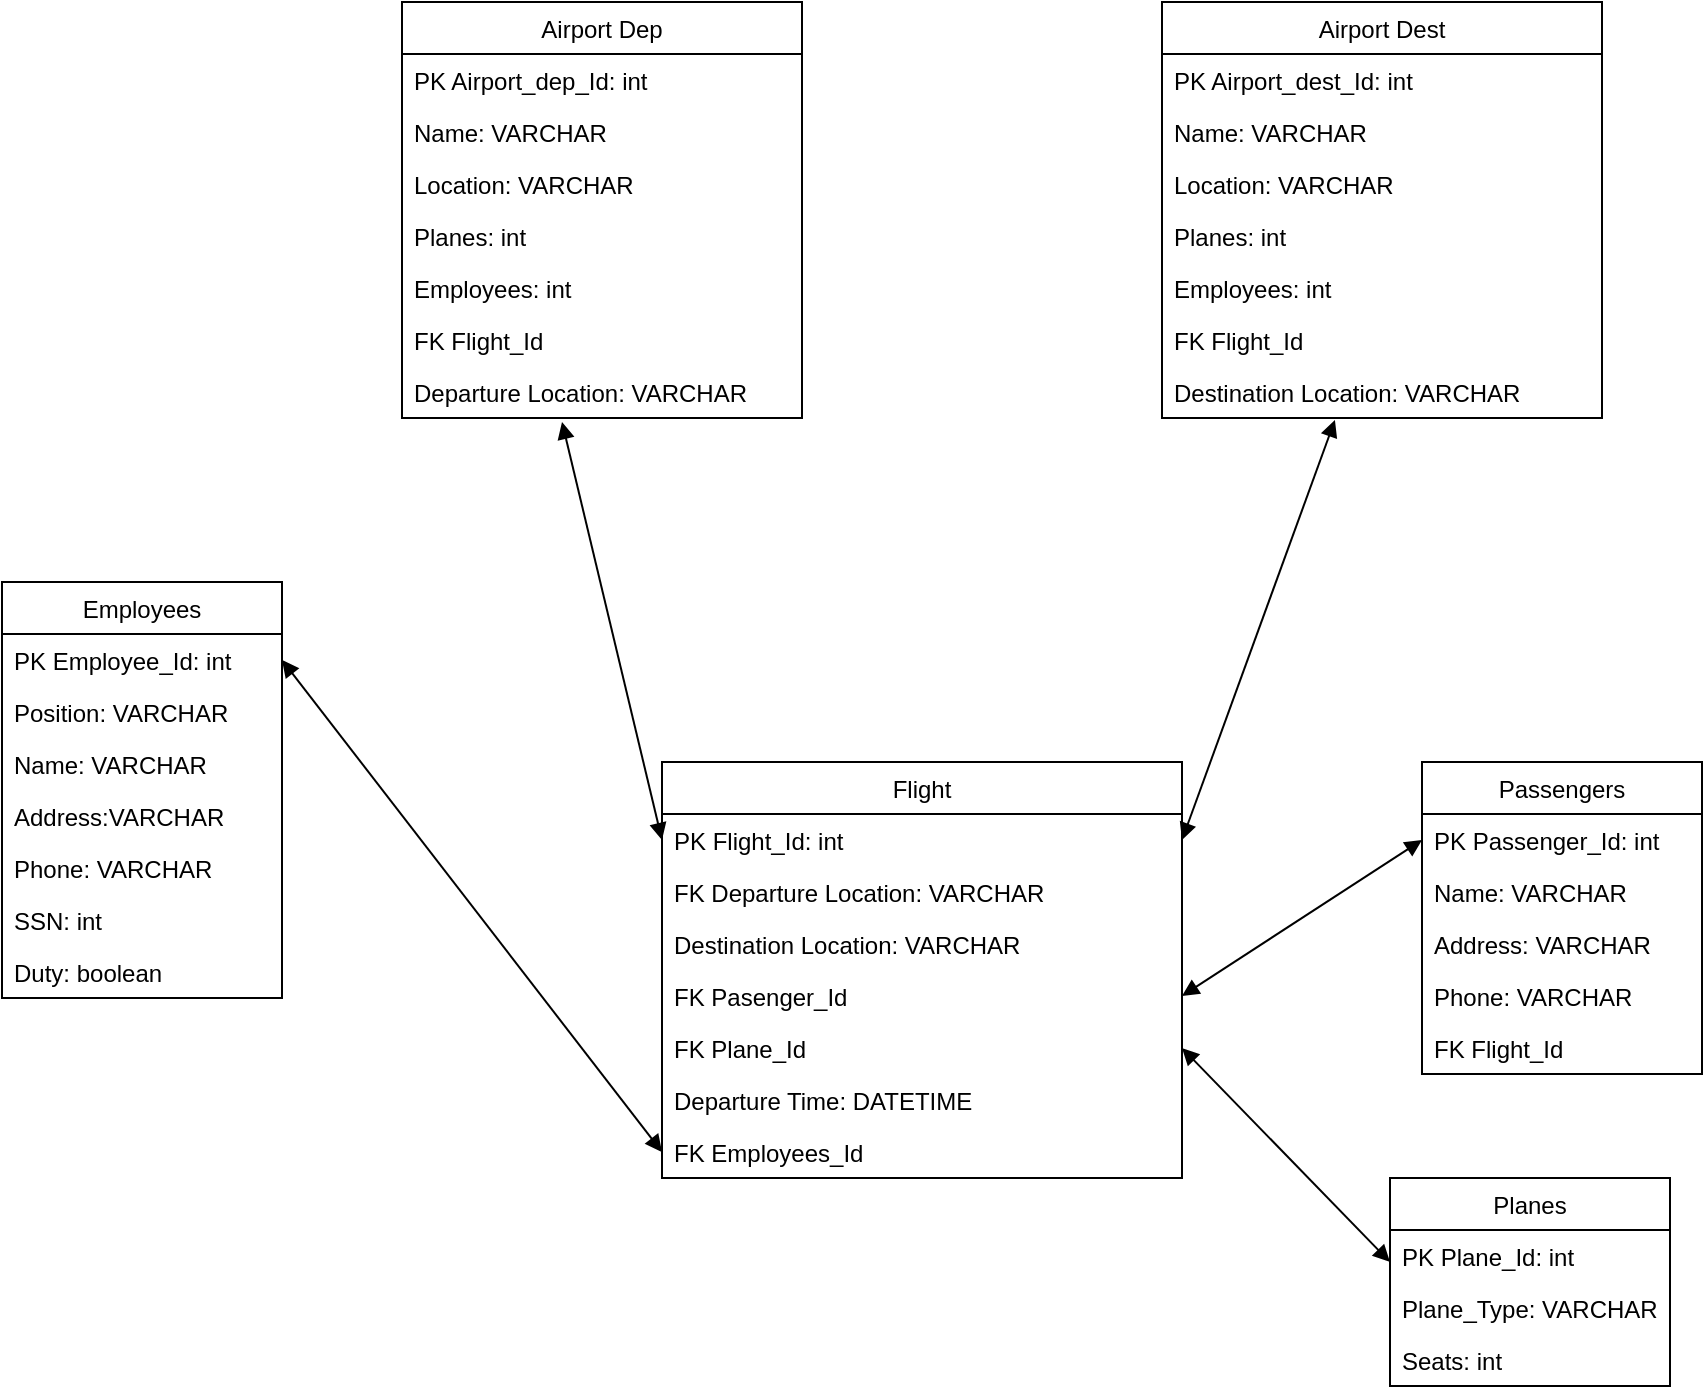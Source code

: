 <mxfile version="14.9.3" type="device"><diagram id="96_3HZsfDjpta7peelG9" name="Page-1"><mxGraphModel dx="2249" dy="794" grid="1" gridSize="10" guides="1" tooltips="1" connect="1" arrows="1" fold="1" page="1" pageScale="1" pageWidth="827" pageHeight="1169" math="0" shadow="0"><root><mxCell id="0"/><mxCell id="1" parent="0"/><mxCell id="2s70IoiNiZcrJ4ARstYt-1" value="Flight" style="swimlane;fontStyle=0;childLayout=stackLayout;horizontal=1;startSize=26;fillColor=none;horizontalStack=0;resizeParent=1;resizeParentMax=0;resizeLast=0;collapsible=1;marginBottom=0;" vertex="1" parent="1"><mxGeometry x="-20" y="420" width="260" height="208" as="geometry"/></mxCell><mxCell id="2s70IoiNiZcrJ4ARstYt-2" value="PK Flight_Id: int" style="text;strokeColor=none;fillColor=none;align=left;verticalAlign=top;spacingLeft=4;spacingRight=4;overflow=hidden;rotatable=0;points=[[0,0.5],[1,0.5]];portConstraint=eastwest;" vertex="1" parent="2s70IoiNiZcrJ4ARstYt-1"><mxGeometry y="26" width="260" height="26" as="geometry"/></mxCell><mxCell id="2s70IoiNiZcrJ4ARstYt-3" value="FK Departure Location: VARCHAR" style="text;strokeColor=none;fillColor=none;align=left;verticalAlign=top;spacingLeft=4;spacingRight=4;overflow=hidden;rotatable=0;points=[[0,0.5],[1,0.5]];portConstraint=eastwest;" vertex="1" parent="2s70IoiNiZcrJ4ARstYt-1"><mxGeometry y="52" width="260" height="26" as="geometry"/></mxCell><mxCell id="2s70IoiNiZcrJ4ARstYt-27" value="Destination Location: VARCHAR" style="text;strokeColor=none;fillColor=none;align=left;verticalAlign=top;spacingLeft=4;spacingRight=4;overflow=hidden;rotatable=0;points=[[0,0.5],[1,0.5]];portConstraint=eastwest;" vertex="1" parent="2s70IoiNiZcrJ4ARstYt-1"><mxGeometry y="78" width="260" height="26" as="geometry"/></mxCell><mxCell id="2s70IoiNiZcrJ4ARstYt-28" value="FK Pasenger_Id" style="text;strokeColor=none;fillColor=none;align=left;verticalAlign=top;spacingLeft=4;spacingRight=4;overflow=hidden;rotatable=0;points=[[0,0.5],[1,0.5]];portConstraint=eastwest;" vertex="1" parent="2s70IoiNiZcrJ4ARstYt-1"><mxGeometry y="104" width="260" height="26" as="geometry"/></mxCell><mxCell id="2s70IoiNiZcrJ4ARstYt-29" value="FK Plane_Id" style="text;strokeColor=none;fillColor=none;align=left;verticalAlign=top;spacingLeft=4;spacingRight=4;overflow=hidden;rotatable=0;points=[[0,0.5],[1,0.5]];portConstraint=eastwest;" vertex="1" parent="2s70IoiNiZcrJ4ARstYt-1"><mxGeometry y="130" width="260" height="26" as="geometry"/></mxCell><mxCell id="2s70IoiNiZcrJ4ARstYt-30" value="Departure Time: DATETIME" style="text;strokeColor=none;fillColor=none;align=left;verticalAlign=top;spacingLeft=4;spacingRight=4;overflow=hidden;rotatable=0;points=[[0,0.5],[1,0.5]];portConstraint=eastwest;" vertex="1" parent="2s70IoiNiZcrJ4ARstYt-1"><mxGeometry y="156" width="260" height="26" as="geometry"/></mxCell><mxCell id="2s70IoiNiZcrJ4ARstYt-4" value="FK Employees_Id" style="text;strokeColor=none;fillColor=none;align=left;verticalAlign=top;spacingLeft=4;spacingRight=4;overflow=hidden;rotatable=0;points=[[0,0.5],[1,0.5]];portConstraint=eastwest;" vertex="1" parent="2s70IoiNiZcrJ4ARstYt-1"><mxGeometry y="182" width="260" height="26" as="geometry"/></mxCell><mxCell id="2s70IoiNiZcrJ4ARstYt-5" value="Airport Dep" style="swimlane;fontStyle=0;childLayout=stackLayout;horizontal=1;startSize=26;fillColor=none;horizontalStack=0;resizeParent=1;resizeParentMax=0;resizeLast=0;collapsible=1;marginBottom=0;" vertex="1" parent="1"><mxGeometry x="-150" y="40" width="200" height="208" as="geometry"/></mxCell><mxCell id="2s70IoiNiZcrJ4ARstYt-6" value="PK Airport_dep_Id: int" style="text;strokeColor=none;fillColor=none;align=left;verticalAlign=top;spacingLeft=4;spacingRight=4;overflow=hidden;rotatable=0;points=[[0,0.5],[1,0.5]];portConstraint=eastwest;" vertex="1" parent="2s70IoiNiZcrJ4ARstYt-5"><mxGeometry y="26" width="200" height="26" as="geometry"/></mxCell><mxCell id="2s70IoiNiZcrJ4ARstYt-7" value="Name: VARCHAR" style="text;strokeColor=none;fillColor=none;align=left;verticalAlign=top;spacingLeft=4;spacingRight=4;overflow=hidden;rotatable=0;points=[[0,0.5],[1,0.5]];portConstraint=eastwest;" vertex="1" parent="2s70IoiNiZcrJ4ARstYt-5"><mxGeometry y="52" width="200" height="26" as="geometry"/></mxCell><mxCell id="2s70IoiNiZcrJ4ARstYt-22" value="Location: VARCHAR" style="text;strokeColor=none;fillColor=none;align=left;verticalAlign=top;spacingLeft=4;spacingRight=4;overflow=hidden;rotatable=0;points=[[0,0.5],[1,0.5]];portConstraint=eastwest;" vertex="1" parent="2s70IoiNiZcrJ4ARstYt-5"><mxGeometry y="78" width="200" height="26" as="geometry"/></mxCell><mxCell id="2s70IoiNiZcrJ4ARstYt-21" value="Planes: int" style="text;strokeColor=none;fillColor=none;align=left;verticalAlign=top;spacingLeft=4;spacingRight=4;overflow=hidden;rotatable=0;points=[[0,0.5],[1,0.5]];portConstraint=eastwest;" vertex="1" parent="2s70IoiNiZcrJ4ARstYt-5"><mxGeometry y="104" width="200" height="26" as="geometry"/></mxCell><mxCell id="2s70IoiNiZcrJ4ARstYt-53" value="Employees: int" style="text;strokeColor=none;fillColor=none;align=left;verticalAlign=top;spacingLeft=4;spacingRight=4;overflow=hidden;rotatable=0;points=[[0,0.5],[1,0.5]];portConstraint=eastwest;" vertex="1" parent="2s70IoiNiZcrJ4ARstYt-5"><mxGeometry y="130" width="200" height="26" as="geometry"/></mxCell><mxCell id="2s70IoiNiZcrJ4ARstYt-64" value="FK Flight_Id" style="text;strokeColor=none;fillColor=none;align=left;verticalAlign=top;spacingLeft=4;spacingRight=4;overflow=hidden;rotatable=0;points=[[0,0.5],[1,0.5]];portConstraint=eastwest;" vertex="1" parent="2s70IoiNiZcrJ4ARstYt-5"><mxGeometry y="156" width="200" height="26" as="geometry"/></mxCell><mxCell id="2s70IoiNiZcrJ4ARstYt-8" value="Departure Location: VARCHAR" style="text;strokeColor=none;fillColor=none;align=left;verticalAlign=top;spacingLeft=4;spacingRight=4;overflow=hidden;rotatable=0;points=[[0,0.5],[1,0.5]];portConstraint=eastwest;" vertex="1" parent="2s70IoiNiZcrJ4ARstYt-5"><mxGeometry y="182" width="200" height="26" as="geometry"/></mxCell><mxCell id="2s70IoiNiZcrJ4ARstYt-9" value="Planes" style="swimlane;fontStyle=0;childLayout=stackLayout;horizontal=1;startSize=26;fillColor=none;horizontalStack=0;resizeParent=1;resizeParentMax=0;resizeLast=0;collapsible=1;marginBottom=0;" vertex="1" parent="1"><mxGeometry x="344" y="628" width="140" height="104" as="geometry"/></mxCell><mxCell id="2s70IoiNiZcrJ4ARstYt-10" value="PK Plane_Id: int" style="text;strokeColor=none;fillColor=none;align=left;verticalAlign=top;spacingLeft=4;spacingRight=4;overflow=hidden;rotatable=0;points=[[0,0.5],[1,0.5]];portConstraint=eastwest;" vertex="1" parent="2s70IoiNiZcrJ4ARstYt-9"><mxGeometry y="26" width="140" height="26" as="geometry"/></mxCell><mxCell id="2s70IoiNiZcrJ4ARstYt-41" value="Plane_Type: VARCHAR" style="text;strokeColor=none;fillColor=none;align=left;verticalAlign=top;spacingLeft=4;spacingRight=4;overflow=hidden;rotatable=0;points=[[0,0.5],[1,0.5]];portConstraint=eastwest;" vertex="1" parent="2s70IoiNiZcrJ4ARstYt-9"><mxGeometry y="52" width="140" height="26" as="geometry"/></mxCell><mxCell id="2s70IoiNiZcrJ4ARstYt-12" value="Seats: int" style="text;strokeColor=none;fillColor=none;align=left;verticalAlign=top;spacingLeft=4;spacingRight=4;overflow=hidden;rotatable=0;points=[[0,0.5],[1,0.5]];portConstraint=eastwest;" vertex="1" parent="2s70IoiNiZcrJ4ARstYt-9"><mxGeometry y="78" width="140" height="26" as="geometry"/></mxCell><mxCell id="2s70IoiNiZcrJ4ARstYt-13" value="Passengers" style="swimlane;fontStyle=0;childLayout=stackLayout;horizontal=1;startSize=26;fillColor=none;horizontalStack=0;resizeParent=1;resizeParentMax=0;resizeLast=0;collapsible=1;marginBottom=0;" vertex="1" parent="1"><mxGeometry x="360" y="420" width="140" height="156" as="geometry"/></mxCell><mxCell id="2s70IoiNiZcrJ4ARstYt-14" value="PK Passenger_Id: int" style="text;strokeColor=none;fillColor=none;align=left;verticalAlign=top;spacingLeft=4;spacingRight=4;overflow=hidden;rotatable=0;points=[[0,0.5],[1,0.5]];portConstraint=eastwest;" vertex="1" parent="2s70IoiNiZcrJ4ARstYt-13"><mxGeometry y="26" width="140" height="26" as="geometry"/></mxCell><mxCell id="2s70IoiNiZcrJ4ARstYt-15" value="Name: VARCHAR" style="text;strokeColor=none;fillColor=none;align=left;verticalAlign=top;spacingLeft=4;spacingRight=4;overflow=hidden;rotatable=0;points=[[0,0.5],[1,0.5]];portConstraint=eastwest;" vertex="1" parent="2s70IoiNiZcrJ4ARstYt-13"><mxGeometry y="52" width="140" height="26" as="geometry"/></mxCell><mxCell id="2s70IoiNiZcrJ4ARstYt-38" value="Address: VARCHAR" style="text;strokeColor=none;fillColor=none;align=left;verticalAlign=top;spacingLeft=4;spacingRight=4;overflow=hidden;rotatable=0;points=[[0,0.5],[1,0.5]];portConstraint=eastwest;" vertex="1" parent="2s70IoiNiZcrJ4ARstYt-13"><mxGeometry y="78" width="140" height="26" as="geometry"/></mxCell><mxCell id="2s70IoiNiZcrJ4ARstYt-39" value="Phone: VARCHAR" style="text;strokeColor=none;fillColor=none;align=left;verticalAlign=top;spacingLeft=4;spacingRight=4;overflow=hidden;rotatable=0;points=[[0,0.5],[1,0.5]];portConstraint=eastwest;" vertex="1" parent="2s70IoiNiZcrJ4ARstYt-13"><mxGeometry y="104" width="140" height="26" as="geometry"/></mxCell><mxCell id="2s70IoiNiZcrJ4ARstYt-40" value="FK Flight_Id" style="text;strokeColor=none;fillColor=none;align=left;verticalAlign=top;spacingLeft=4;spacingRight=4;overflow=hidden;rotatable=0;points=[[0,0.5],[1,0.5]];portConstraint=eastwest;" vertex="1" parent="2s70IoiNiZcrJ4ARstYt-13"><mxGeometry y="130" width="140" height="26" as="geometry"/></mxCell><mxCell id="2s70IoiNiZcrJ4ARstYt-23" value="Employees" style="swimlane;fontStyle=0;childLayout=stackLayout;horizontal=1;startSize=26;fillColor=none;horizontalStack=0;resizeParent=1;resizeParentMax=0;resizeLast=0;collapsible=1;marginBottom=0;" vertex="1" parent="1"><mxGeometry x="-350" y="330" width="140" height="208" as="geometry"/></mxCell><mxCell id="2s70IoiNiZcrJ4ARstYt-24" value="PK Employee_Id: int" style="text;strokeColor=none;fillColor=none;align=left;verticalAlign=top;spacingLeft=4;spacingRight=4;overflow=hidden;rotatable=0;points=[[0,0.5],[1,0.5]];portConstraint=eastwest;" vertex="1" parent="2s70IoiNiZcrJ4ARstYt-23"><mxGeometry y="26" width="140" height="26" as="geometry"/></mxCell><mxCell id="2s70IoiNiZcrJ4ARstYt-25" value="Position: VARCHAR" style="text;strokeColor=none;fillColor=none;align=left;verticalAlign=top;spacingLeft=4;spacingRight=4;overflow=hidden;rotatable=0;points=[[0,0.5],[1,0.5]];portConstraint=eastwest;" vertex="1" parent="2s70IoiNiZcrJ4ARstYt-23"><mxGeometry y="52" width="140" height="26" as="geometry"/></mxCell><mxCell id="2s70IoiNiZcrJ4ARstYt-42" value="Name: VARCHAR" style="text;strokeColor=none;fillColor=none;align=left;verticalAlign=top;spacingLeft=4;spacingRight=4;overflow=hidden;rotatable=0;points=[[0,0.5],[1,0.5]];portConstraint=eastwest;" vertex="1" parent="2s70IoiNiZcrJ4ARstYt-23"><mxGeometry y="78" width="140" height="26" as="geometry"/></mxCell><mxCell id="2s70IoiNiZcrJ4ARstYt-43" value="Address:VARCHAR" style="text;strokeColor=none;fillColor=none;align=left;verticalAlign=top;spacingLeft=4;spacingRight=4;overflow=hidden;rotatable=0;points=[[0,0.5],[1,0.5]];portConstraint=eastwest;" vertex="1" parent="2s70IoiNiZcrJ4ARstYt-23"><mxGeometry y="104" width="140" height="26" as="geometry"/></mxCell><mxCell id="2s70IoiNiZcrJ4ARstYt-44" value="Phone: VARCHAR" style="text;strokeColor=none;fillColor=none;align=left;verticalAlign=top;spacingLeft=4;spacingRight=4;overflow=hidden;rotatable=0;points=[[0,0.5],[1,0.5]];portConstraint=eastwest;" vertex="1" parent="2s70IoiNiZcrJ4ARstYt-23"><mxGeometry y="130" width="140" height="26" as="geometry"/></mxCell><mxCell id="2s70IoiNiZcrJ4ARstYt-45" value="SSN: int" style="text;strokeColor=none;fillColor=none;align=left;verticalAlign=top;spacingLeft=4;spacingRight=4;overflow=hidden;rotatable=0;points=[[0,0.5],[1,0.5]];portConstraint=eastwest;" vertex="1" parent="2s70IoiNiZcrJ4ARstYt-23"><mxGeometry y="156" width="140" height="26" as="geometry"/></mxCell><mxCell id="2s70IoiNiZcrJ4ARstYt-26" value="Duty: boolean" style="text;strokeColor=none;fillColor=none;align=left;verticalAlign=top;spacingLeft=4;spacingRight=4;overflow=hidden;rotatable=0;points=[[0,0.5],[1,0.5]];portConstraint=eastwest;" vertex="1" parent="2s70IoiNiZcrJ4ARstYt-23"><mxGeometry y="182" width="140" height="26" as="geometry"/></mxCell><mxCell id="2s70IoiNiZcrJ4ARstYt-50" value="" style="endArrow=block;startArrow=block;endFill=1;startFill=1;html=1;entryX=0;entryY=0.5;entryDx=0;entryDy=0;exitX=1;exitY=0.5;exitDx=0;exitDy=0;" edge="1" parent="1" source="2s70IoiNiZcrJ4ARstYt-28" target="2s70IoiNiZcrJ4ARstYt-14"><mxGeometry width="160" relative="1" as="geometry"><mxPoint x="240" y="530" as="sourcePoint"/><mxPoint x="400" y="530" as="targetPoint"/></mxGeometry></mxCell><mxCell id="2s70IoiNiZcrJ4ARstYt-51" value="" style="endArrow=block;startArrow=block;endFill=1;startFill=1;html=1;entryX=0;entryY=0.5;entryDx=0;entryDy=0;exitX=1;exitY=0.5;exitDx=0;exitDy=0;" edge="1" parent="1" source="2s70IoiNiZcrJ4ARstYt-29"><mxGeometry width="160" relative="1" as="geometry"><mxPoint x="224" y="748" as="sourcePoint"/><mxPoint x="344" y="670" as="targetPoint"/></mxGeometry></mxCell><mxCell id="2s70IoiNiZcrJ4ARstYt-52" value="" style="endArrow=block;startArrow=block;endFill=1;startFill=1;html=1;entryX=0;entryY=0.5;entryDx=0;entryDy=0;exitX=1;exitY=0.5;exitDx=0;exitDy=0;" edge="1" parent="1" source="2s70IoiNiZcrJ4ARstYt-24" target="2s70IoiNiZcrJ4ARstYt-4"><mxGeometry width="160" relative="1" as="geometry"><mxPoint x="-180" y="298" as="sourcePoint"/><mxPoint x="-60" y="220" as="targetPoint"/></mxGeometry></mxCell><mxCell id="2s70IoiNiZcrJ4ARstYt-55" value="" style="endArrow=block;startArrow=block;endFill=1;startFill=1;html=1;entryX=0;entryY=0.5;entryDx=0;entryDy=0;" edge="1" parent="1" target="2s70IoiNiZcrJ4ARstYt-2"><mxGeometry width="160" relative="1" as="geometry"><mxPoint x="-70" y="250" as="sourcePoint"/><mxPoint x="30" y="577" as="targetPoint"/></mxGeometry></mxCell><mxCell id="2s70IoiNiZcrJ4ARstYt-56" value="Airport Dest" style="swimlane;fontStyle=0;childLayout=stackLayout;horizontal=1;startSize=26;fillColor=none;horizontalStack=0;resizeParent=1;resizeParentMax=0;resizeLast=0;collapsible=1;marginBottom=0;" vertex="1" parent="1"><mxGeometry x="230" y="40" width="220" height="208" as="geometry"/></mxCell><mxCell id="2s70IoiNiZcrJ4ARstYt-57" value="PK Airport_dest_Id: int" style="text;strokeColor=none;fillColor=none;align=left;verticalAlign=top;spacingLeft=4;spacingRight=4;overflow=hidden;rotatable=0;points=[[0,0.5],[1,0.5]];portConstraint=eastwest;" vertex="1" parent="2s70IoiNiZcrJ4ARstYt-56"><mxGeometry y="26" width="220" height="26" as="geometry"/></mxCell><mxCell id="2s70IoiNiZcrJ4ARstYt-58" value="Name: VARCHAR" style="text;strokeColor=none;fillColor=none;align=left;verticalAlign=top;spacingLeft=4;spacingRight=4;overflow=hidden;rotatable=0;points=[[0,0.5],[1,0.5]];portConstraint=eastwest;" vertex="1" parent="2s70IoiNiZcrJ4ARstYt-56"><mxGeometry y="52" width="220" height="26" as="geometry"/></mxCell><mxCell id="2s70IoiNiZcrJ4ARstYt-59" value="Location: VARCHAR" style="text;strokeColor=none;fillColor=none;align=left;verticalAlign=top;spacingLeft=4;spacingRight=4;overflow=hidden;rotatable=0;points=[[0,0.5],[1,0.5]];portConstraint=eastwest;" vertex="1" parent="2s70IoiNiZcrJ4ARstYt-56"><mxGeometry y="78" width="220" height="26" as="geometry"/></mxCell><mxCell id="2s70IoiNiZcrJ4ARstYt-60" value="Planes: int" style="text;strokeColor=none;fillColor=none;align=left;verticalAlign=top;spacingLeft=4;spacingRight=4;overflow=hidden;rotatable=0;points=[[0,0.5],[1,0.5]];portConstraint=eastwest;" vertex="1" parent="2s70IoiNiZcrJ4ARstYt-56"><mxGeometry y="104" width="220" height="26" as="geometry"/></mxCell><mxCell id="2s70IoiNiZcrJ4ARstYt-61" value="Employees: int" style="text;strokeColor=none;fillColor=none;align=left;verticalAlign=top;spacingLeft=4;spacingRight=4;overflow=hidden;rotatable=0;points=[[0,0.5],[1,0.5]];portConstraint=eastwest;" vertex="1" parent="2s70IoiNiZcrJ4ARstYt-56"><mxGeometry y="130" width="220" height="26" as="geometry"/></mxCell><mxCell id="2s70IoiNiZcrJ4ARstYt-65" value="FK Flight_Id" style="text;strokeColor=none;fillColor=none;align=left;verticalAlign=top;spacingLeft=4;spacingRight=4;overflow=hidden;rotatable=0;points=[[0,0.5],[1,0.5]];portConstraint=eastwest;" vertex="1" parent="2s70IoiNiZcrJ4ARstYt-56"><mxGeometry y="156" width="220" height="26" as="geometry"/></mxCell><mxCell id="2s70IoiNiZcrJ4ARstYt-62" value="Destination Location: VARCHAR" style="text;strokeColor=none;fillColor=none;align=left;verticalAlign=top;spacingLeft=4;spacingRight=4;overflow=hidden;rotatable=0;points=[[0,0.5],[1,0.5]];portConstraint=eastwest;" vertex="1" parent="2s70IoiNiZcrJ4ARstYt-56"><mxGeometry y="182" width="220" height="26" as="geometry"/></mxCell><mxCell id="2s70IoiNiZcrJ4ARstYt-63" value="" style="endArrow=block;startArrow=block;endFill=1;startFill=1;html=1;entryX=0;entryY=0.5;entryDx=0;entryDy=0;exitX=0.393;exitY=1.038;exitDx=0;exitDy=0;exitPerimeter=0;" edge="1" parent="1" source="2s70IoiNiZcrJ4ARstYt-62"><mxGeometry width="160" relative="1" as="geometry"><mxPoint x="130" y="260" as="sourcePoint"/><mxPoint x="240" y="459" as="targetPoint"/></mxGeometry></mxCell></root></mxGraphModel></diagram></mxfile>